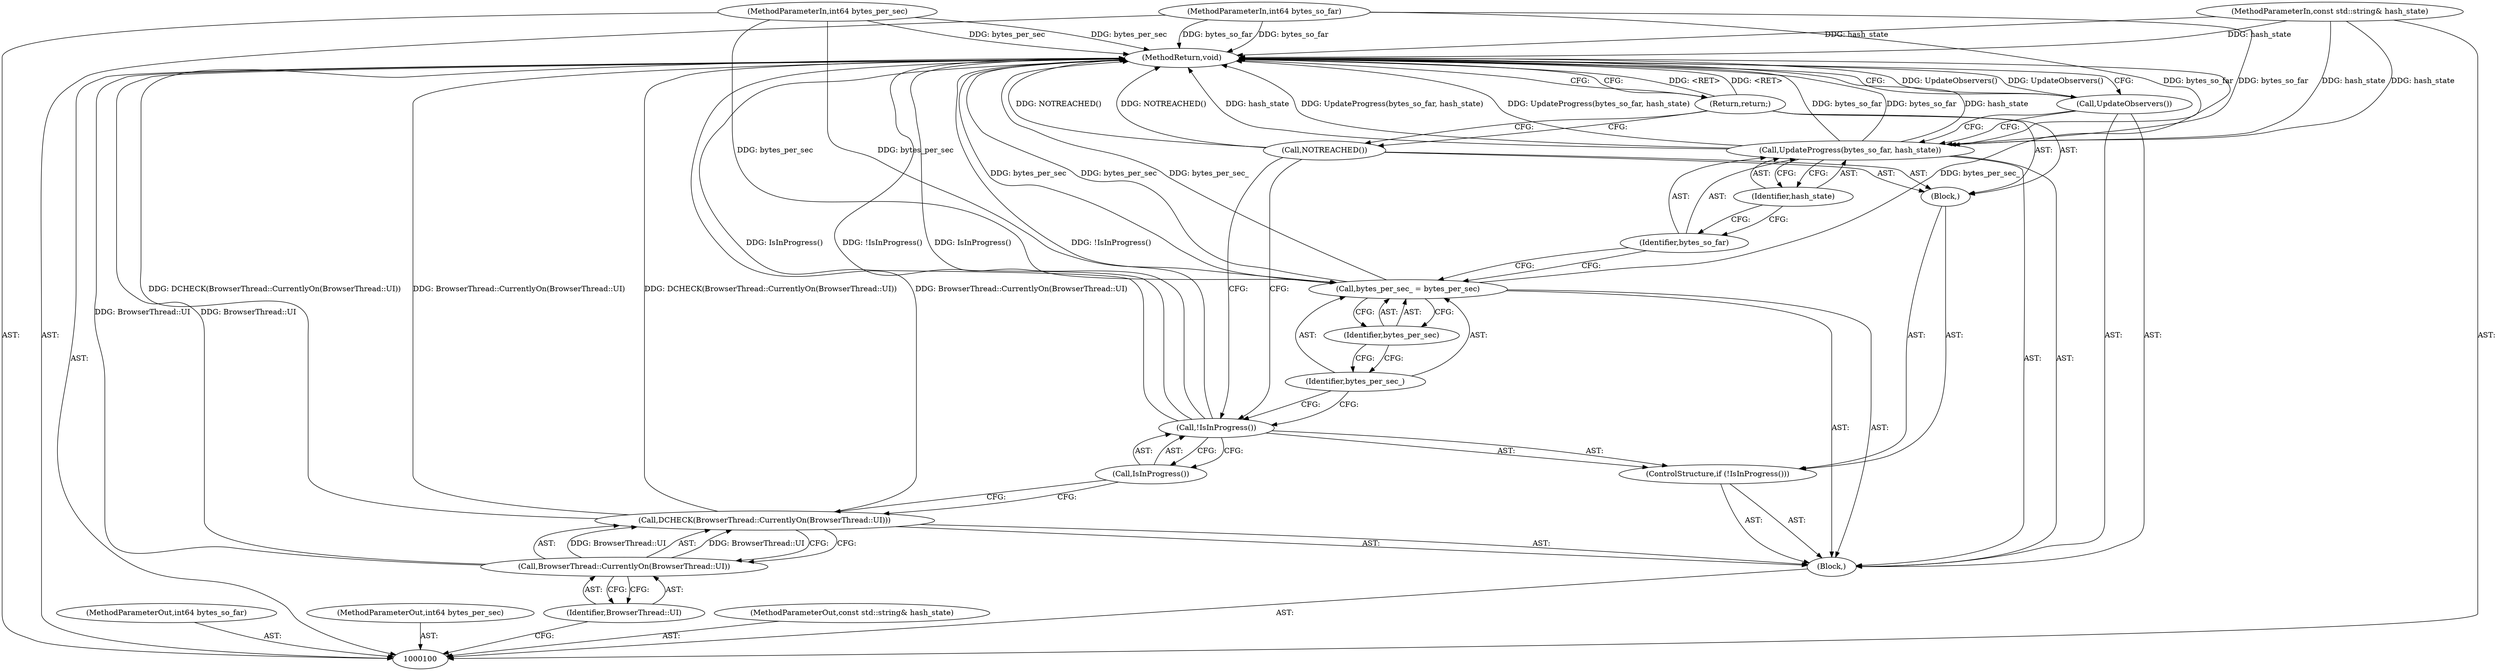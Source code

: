 digraph "1_Chrome_16dcd30c215801941d9890859fd79a234128fc3e_11" {
"1000121" [label="(MethodReturn,void)"];
"1000101" [label="(MethodParameterIn,int64 bytes_so_far)"];
"1000158" [label="(MethodParameterOut,int64 bytes_so_far)"];
"1000116" [label="(Identifier,bytes_per_sec)"];
"1000114" [label="(Call,bytes_per_sec_ = bytes_per_sec)"];
"1000115" [label="(Identifier,bytes_per_sec_)"];
"1000118" [label="(Identifier,bytes_so_far)"];
"1000117" [label="(Call,UpdateProgress(bytes_so_far, hash_state))"];
"1000119" [label="(Identifier,hash_state)"];
"1000120" [label="(Call,UpdateObservers())"];
"1000102" [label="(MethodParameterIn,int64 bytes_per_sec)"];
"1000159" [label="(MethodParameterOut,int64 bytes_per_sec)"];
"1000103" [label="(MethodParameterIn,const std::string& hash_state)"];
"1000160" [label="(MethodParameterOut,const std::string& hash_state)"];
"1000104" [label="(Block,)"];
"1000105" [label="(Call,DCHECK(BrowserThread::CurrentlyOn(BrowserThread::UI)))"];
"1000107" [label="(Identifier,BrowserThread::UI)"];
"1000106" [label="(Call,BrowserThread::CurrentlyOn(BrowserThread::UI))"];
"1000108" [label="(ControlStructure,if (!IsInProgress()))"];
"1000111" [label="(Block,)"];
"1000109" [label="(Call,!IsInProgress())"];
"1000110" [label="(Call,IsInProgress())"];
"1000112" [label="(Call,NOTREACHED())"];
"1000113" [label="(Return,return;)"];
"1000121" -> "1000100"  [label="AST: "];
"1000121" -> "1000113"  [label="CFG: "];
"1000121" -> "1000120"  [label="CFG: "];
"1000117" -> "1000121"  [label="DDG: UpdateProgress(bytes_so_far, hash_state)"];
"1000117" -> "1000121"  [label="DDG: bytes_so_far"];
"1000117" -> "1000121"  [label="DDG: hash_state"];
"1000106" -> "1000121"  [label="DDG: BrowserThread::UI"];
"1000105" -> "1000121"  [label="DDG: DCHECK(BrowserThread::CurrentlyOn(BrowserThread::UI))"];
"1000105" -> "1000121"  [label="DDG: BrowserThread::CurrentlyOn(BrowserThread::UI)"];
"1000103" -> "1000121"  [label="DDG: hash_state"];
"1000114" -> "1000121"  [label="DDG: bytes_per_sec_"];
"1000114" -> "1000121"  [label="DDG: bytes_per_sec"];
"1000102" -> "1000121"  [label="DDG: bytes_per_sec"];
"1000112" -> "1000121"  [label="DDG: NOTREACHED()"];
"1000101" -> "1000121"  [label="DDG: bytes_so_far"];
"1000109" -> "1000121"  [label="DDG: IsInProgress()"];
"1000109" -> "1000121"  [label="DDG: !IsInProgress()"];
"1000120" -> "1000121"  [label="DDG: UpdateObservers()"];
"1000113" -> "1000121"  [label="DDG: <RET>"];
"1000101" -> "1000100"  [label="AST: "];
"1000101" -> "1000121"  [label="DDG: bytes_so_far"];
"1000101" -> "1000117"  [label="DDG: bytes_so_far"];
"1000158" -> "1000100"  [label="AST: "];
"1000116" -> "1000114"  [label="AST: "];
"1000116" -> "1000115"  [label="CFG: "];
"1000114" -> "1000116"  [label="CFG: "];
"1000114" -> "1000104"  [label="AST: "];
"1000114" -> "1000116"  [label="CFG: "];
"1000115" -> "1000114"  [label="AST: "];
"1000116" -> "1000114"  [label="AST: "];
"1000118" -> "1000114"  [label="CFG: "];
"1000114" -> "1000121"  [label="DDG: bytes_per_sec_"];
"1000114" -> "1000121"  [label="DDG: bytes_per_sec"];
"1000102" -> "1000114"  [label="DDG: bytes_per_sec"];
"1000115" -> "1000114"  [label="AST: "];
"1000115" -> "1000109"  [label="CFG: "];
"1000116" -> "1000115"  [label="CFG: "];
"1000118" -> "1000117"  [label="AST: "];
"1000118" -> "1000114"  [label="CFG: "];
"1000119" -> "1000118"  [label="CFG: "];
"1000117" -> "1000104"  [label="AST: "];
"1000117" -> "1000119"  [label="CFG: "];
"1000118" -> "1000117"  [label="AST: "];
"1000119" -> "1000117"  [label="AST: "];
"1000120" -> "1000117"  [label="CFG: "];
"1000117" -> "1000121"  [label="DDG: UpdateProgress(bytes_so_far, hash_state)"];
"1000117" -> "1000121"  [label="DDG: bytes_so_far"];
"1000117" -> "1000121"  [label="DDG: hash_state"];
"1000101" -> "1000117"  [label="DDG: bytes_so_far"];
"1000103" -> "1000117"  [label="DDG: hash_state"];
"1000119" -> "1000117"  [label="AST: "];
"1000119" -> "1000118"  [label="CFG: "];
"1000117" -> "1000119"  [label="CFG: "];
"1000120" -> "1000104"  [label="AST: "];
"1000120" -> "1000117"  [label="CFG: "];
"1000121" -> "1000120"  [label="CFG: "];
"1000120" -> "1000121"  [label="DDG: UpdateObservers()"];
"1000102" -> "1000100"  [label="AST: "];
"1000102" -> "1000121"  [label="DDG: bytes_per_sec"];
"1000102" -> "1000114"  [label="DDG: bytes_per_sec"];
"1000159" -> "1000100"  [label="AST: "];
"1000103" -> "1000100"  [label="AST: "];
"1000103" -> "1000121"  [label="DDG: hash_state"];
"1000103" -> "1000117"  [label="DDG: hash_state"];
"1000160" -> "1000100"  [label="AST: "];
"1000104" -> "1000100"  [label="AST: "];
"1000105" -> "1000104"  [label="AST: "];
"1000108" -> "1000104"  [label="AST: "];
"1000114" -> "1000104"  [label="AST: "];
"1000117" -> "1000104"  [label="AST: "];
"1000120" -> "1000104"  [label="AST: "];
"1000105" -> "1000104"  [label="AST: "];
"1000105" -> "1000106"  [label="CFG: "];
"1000106" -> "1000105"  [label="AST: "];
"1000110" -> "1000105"  [label="CFG: "];
"1000105" -> "1000121"  [label="DDG: DCHECK(BrowserThread::CurrentlyOn(BrowserThread::UI))"];
"1000105" -> "1000121"  [label="DDG: BrowserThread::CurrentlyOn(BrowserThread::UI)"];
"1000106" -> "1000105"  [label="DDG: BrowserThread::UI"];
"1000107" -> "1000106"  [label="AST: "];
"1000107" -> "1000100"  [label="CFG: "];
"1000106" -> "1000107"  [label="CFG: "];
"1000106" -> "1000105"  [label="AST: "];
"1000106" -> "1000107"  [label="CFG: "];
"1000107" -> "1000106"  [label="AST: "];
"1000105" -> "1000106"  [label="CFG: "];
"1000106" -> "1000121"  [label="DDG: BrowserThread::UI"];
"1000106" -> "1000105"  [label="DDG: BrowserThread::UI"];
"1000108" -> "1000104"  [label="AST: "];
"1000109" -> "1000108"  [label="AST: "];
"1000111" -> "1000108"  [label="AST: "];
"1000111" -> "1000108"  [label="AST: "];
"1000112" -> "1000111"  [label="AST: "];
"1000113" -> "1000111"  [label="AST: "];
"1000109" -> "1000108"  [label="AST: "];
"1000109" -> "1000110"  [label="CFG: "];
"1000110" -> "1000109"  [label="AST: "];
"1000112" -> "1000109"  [label="CFG: "];
"1000115" -> "1000109"  [label="CFG: "];
"1000109" -> "1000121"  [label="DDG: IsInProgress()"];
"1000109" -> "1000121"  [label="DDG: !IsInProgress()"];
"1000110" -> "1000109"  [label="AST: "];
"1000110" -> "1000105"  [label="CFG: "];
"1000109" -> "1000110"  [label="CFG: "];
"1000112" -> "1000111"  [label="AST: "];
"1000112" -> "1000109"  [label="CFG: "];
"1000113" -> "1000112"  [label="CFG: "];
"1000112" -> "1000121"  [label="DDG: NOTREACHED()"];
"1000113" -> "1000111"  [label="AST: "];
"1000113" -> "1000112"  [label="CFG: "];
"1000121" -> "1000113"  [label="CFG: "];
"1000113" -> "1000121"  [label="DDG: <RET>"];
}
